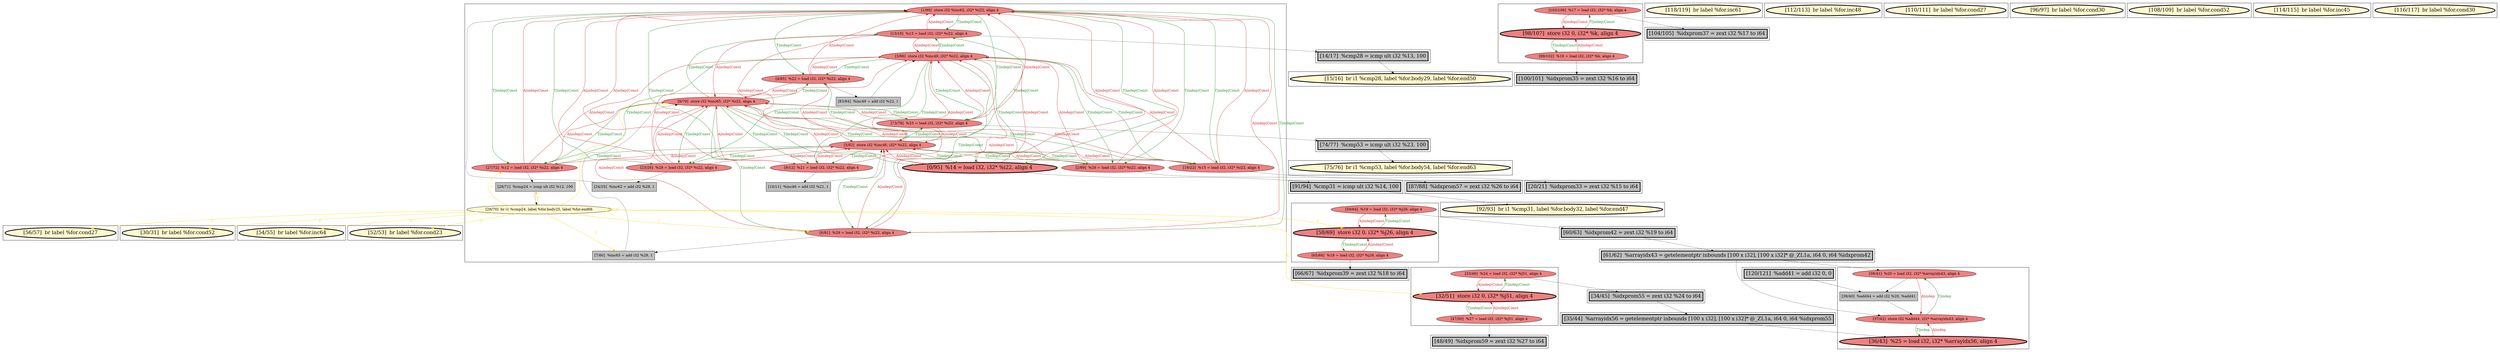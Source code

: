 
digraph G {



node1016->node1003 [style=solid,color=forestgreen,label="T|indep|Const",penwidth=1.0,fontcolor=forestgreen ]
node1003->node1015 [style=solid,color=firebrick3,label="A|indep|Const",penwidth=1.0,fontcolor=firebrick3 ]
node1015->node1004 [style=solid,color=forestgreen,label="T|indep|Const",penwidth=1.0,fontcolor=forestgreen ]
node1006->node1000 [style=solid,color=black,label="",penwidth=0.5,fontcolor=black ]
node967->node982 [style=solid,color=black,label="",penwidth=0.5,fontcolor=black ]
node994->node990 [style=solid,color=black,label="",penwidth=0.5,fontcolor=black ]
node1004->node1021 [style=solid,color=black,label="",penwidth=0.5,fontcolor=black ]
node1001->node1016 [style=solid,color=firebrick3,label="A|indep|Const",penwidth=1.0,fontcolor=firebrick3 ]
node1009->node1006 [style=solid,color=forestgreen,label="T|indep|Const",penwidth=1.0,fontcolor=forestgreen ]
node1008->node1007 [style=solid,color=forestgreen,label="T|indep|Const",penwidth=1.0,fontcolor=forestgreen ]
node1015->node1003 [style=solid,color=forestgreen,label="T|indep|Const",penwidth=1.0,fontcolor=forestgreen ]
node1025->node977 [style=solid,color=black,label="",penwidth=0.5,fontcolor=black ]
node1005->node1009 [style=solid,color=firebrick3,label="A|indep|Const",penwidth=1.0,fontcolor=firebrick3 ]
node1009->node1005 [style=solid,color=forestgreen,label="T|indep|Const",penwidth=1.0,fontcolor=forestgreen ]
node986->node989 [style=solid,color=firebrick3,label="A|indep",penwidth=1.0,fontcolor=firebrick3 ]
node1012->node1009 [style=solid,color=firebrick3,label="A|indep|Const",penwidth=1.0,fontcolor=firebrick3 ]
node1009->node1012 [style=solid,color=forestgreen,label="T|indep|Const",penwidth=1.0,fontcolor=forestgreen ]
node1005->node991 [style=solid,color=black,label="",penwidth=0.5,fontcolor=black ]
node996->node979 [style=solid,color=black,label="",penwidth=0.5,fontcolor=black ]
node1012->node1017 [style=solid,color=black,label="",penwidth=0.5,fontcolor=black ]
node1000->node1009 [style=solid,color=black,label="",penwidth=0.5,fontcolor=black ]
node1009->node1004 [style=solid,color=forestgreen,label="T|indep|Const",penwidth=1.0,fontcolor=forestgreen ]
node982->node971 [style=solid,color=black,label="",penwidth=0.5,fontcolor=black ]
node1016->node1001 [style=solid,color=forestgreen,label="T|indep|Const",penwidth=1.0,fontcolor=forestgreen ]
node995->node996 [style=solid,color=forestgreen,label="T|indep|Const",penwidth=1.0,fontcolor=forestgreen ]
node1007->node1008 [style=solid,color=firebrick3,label="A|indep|Const",penwidth=1.0,fontcolor=firebrick3 ]
node987->node989 [style=solid,color=black,label="",penwidth=0.5,fontcolor=black ]
node1014->node1013 [style=solid,color=black,label="",penwidth=0.5,fontcolor=black ]
node1013->node1014 [style=solid,color=gold,label="C",penwidth=1.0,fontcolor=gold ]
node968->node967 [style=solid,color=forestgreen,label="T|indep|Const",penwidth=1.0,fontcolor=forestgreen ]
node1007->node1015 [style=solid,color=firebrick3,label="A|indep|Const",penwidth=1.0,fontcolor=firebrick3 ]
node1016->node1006 [style=solid,color=forestgreen,label="T|indep|Const",penwidth=1.0,fontcolor=forestgreen ]
node1001->node1015 [style=solid,color=firebrick3,label="A|indep|Const",penwidth=1.0,fontcolor=firebrick3 ]
node975->node970 [style=solid,color=black,label="",penwidth=0.5,fontcolor=black ]
node1009->node1001 [style=solid,color=forestgreen,label="T|indep|Const",penwidth=1.0,fontcolor=forestgreen ]
node1001->node1009 [style=solid,color=firebrick3,label="A|indep|Const",penwidth=1.0,fontcolor=firebrick3 ]
node999->node1008 [style=solid,color=black,label="",penwidth=0.5,fontcolor=black ]
node1015->node1011 [style=solid,color=forestgreen,label="T|indep|Const",penwidth=1.0,fontcolor=forestgreen ]
node1016->node1005 [style=solid,color=forestgreen,label="T|indep|Const",penwidth=1.0,fontcolor=forestgreen ]
node1013->node1015 [style=solid,color=gold,label="C",penwidth=1.0,fontcolor=gold ]
node1009->node1010 [style=solid,color=forestgreen,label="T|indep|Const",penwidth=1.0,fontcolor=forestgreen ]
node1016->node1007 [style=solid,color=forestgreen,label="T|indep|Const",penwidth=1.0,fontcolor=forestgreen ]
node1010->node1016 [style=solid,color=firebrick3,label="A|indep|Const",penwidth=1.0,fontcolor=firebrick3 ]
node1003->node1008 [style=solid,color=firebrick3,label="A|indep|Const",penwidth=1.0,fontcolor=firebrick3 ]
node1009->node1011 [style=solid,color=forestgreen,label="T|indep|Const",penwidth=1.0,fontcolor=forestgreen ]
node1007->node1009 [style=solid,color=firebrick3,label="A|indep|Const",penwidth=1.0,fontcolor=firebrick3 ]
node1011->node1009 [style=solid,color=firebrick3,label="A|indep|Const",penwidth=1.0,fontcolor=firebrick3 ]
node1021->node1023 [style=solid,color=black,label="",penwidth=0.5,fontcolor=black ]
node1011->node1015 [style=solid,color=firebrick3,label="A|indep|Const",penwidth=1.0,fontcolor=firebrick3 ]
node1008->node1002 [style=solid,color=forestgreen,label="T|indep|Const",penwidth=1.0,fontcolor=forestgreen ]
node1013->node1017 [style=solid,color=gold,label="C",penwidth=1.0,fontcolor=gold ]
node1016->node1002 [style=solid,color=forestgreen,label="T|indep|Const",penwidth=1.0,fontcolor=forestgreen ]
node1002->node1016 [style=solid,color=firebrick3,label="A|indep|Const",penwidth=1.0,fontcolor=firebrick3 ]
node996->node995 [style=solid,color=firebrick3,label="A|indep|Const",penwidth=1.0,fontcolor=firebrick3 ]
node1015->node1006 [style=solid,color=forestgreen,label="T|indep|Const",penwidth=1.0,fontcolor=forestgreen ]
node974->node976 [style=solid,color=forestgreen,label="T|indep|Const",penwidth=1.0,fontcolor=forestgreen ]
node1008->node1004 [style=solid,color=forestgreen,label="T|indep|Const",penwidth=1.0,fontcolor=forestgreen ]
node1012->node1015 [style=solid,color=firebrick3,label="A|indep|Const",penwidth=1.0,fontcolor=firebrick3 ]
node986->node987 [style=solid,color=black,label="",penwidth=0.5,fontcolor=black ]
node1013->node968 [style=solid,color=gold,label="C",penwidth=1.0,fontcolor=gold ]
node1013->node974 [style=solid,color=gold,label="C",penwidth=1.0,fontcolor=gold ]
node1008->node1001 [style=solid,color=forestgreen,label="T|indep|Const",penwidth=1.0,fontcolor=forestgreen ]
node1008->node1012 [style=solid,color=forestgreen,label="T|indep|Const",penwidth=1.0,fontcolor=forestgreen ]
node1013->node1013 [style=solid,color=gold,label="C",penwidth=1.0,fontcolor=gold ]
node1011->node1008 [style=solid,color=firebrick3,label="A|indep|Const",penwidth=1.0,fontcolor=firebrick3 ]
node1016->node1011 [style=solid,color=forestgreen,label="T|indep|Const",penwidth=1.0,fontcolor=forestgreen ]
node1003->node1016 [style=solid,color=firebrick3,label="A|indep|Const",penwidth=1.0,fontcolor=firebrick3 ]
node1006->node1009 [style=solid,color=firebrick3,label="A|indep|Const",penwidth=1.0,fontcolor=firebrick3 ]
node1003->node966 [style=solid,color=black,label="",penwidth=0.5,fontcolor=black ]
node971->node988 [style=solid,color=black,label="",penwidth=0.5,fontcolor=black ]
node1008->node1003 [style=solid,color=forestgreen,label="T|indep|Const",penwidth=1.0,fontcolor=forestgreen ]
node1002->node1015 [style=solid,color=firebrick3,label="A|indep|Const",penwidth=1.0,fontcolor=firebrick3 ]
node1011->node1018 [style=solid,color=black,label="",penwidth=0.5,fontcolor=black ]
node1010->node1025 [style=solid,color=black,label="",penwidth=0.5,fontcolor=black ]
node1009->node1007 [style=solid,color=forestgreen,label="T|indep|Const",penwidth=1.0,fontcolor=forestgreen ]
node1001->node1024 [style=solid,color=black,label="",penwidth=0.5,fontcolor=black ]
node1013->node1022 [style=solid,color=gold,label="C",penwidth=1.0,fontcolor=gold ]
node1013->node985 [style=solid,color=gold,label="C",penwidth=1.0,fontcolor=gold ]
node1008->node1006 [style=solid,color=forestgreen,label="T|indep|Const",penwidth=1.0,fontcolor=forestgreen ]
node1010->node1008 [style=solid,color=firebrick3,label="A|indep|Const",penwidth=1.0,fontcolor=firebrick3 ]
node1013->node1019 [style=solid,color=gold,label="C",penwidth=1.0,fontcolor=gold ]
node998->node987 [style=solid,color=black,label="",penwidth=0.5,fontcolor=black ]
node1013->node1007 [style=solid,color=gold,label="C",penwidth=1.0,fontcolor=gold ]
node1015->node1002 [style=solid,color=forestgreen,label="T|indep|Const",penwidth=1.0,fontcolor=forestgreen ]
node1004->node1015 [style=solid,color=firebrick3,label="A|indep|Const",penwidth=1.0,fontcolor=firebrick3 ]
node1016->node1012 [style=solid,color=forestgreen,label="T|indep|Const",penwidth=1.0,fontcolor=forestgreen ]
node1015->node1001 [style=solid,color=forestgreen,label="T|indep|Const",penwidth=1.0,fontcolor=forestgreen ]
node969->node968 [style=solid,color=firebrick3,label="A|indep|Const",penwidth=1.0,fontcolor=firebrick3 ]
node967->node968 [style=solid,color=firebrick3,label="A|indep|Const",penwidth=1.0,fontcolor=firebrick3 ]
node1006->node1015 [style=solid,color=firebrick3,label="A|indep|Const",penwidth=1.0,fontcolor=firebrick3 ]
node1003->node1009 [style=solid,color=firebrick3,label="A|indep|Const",penwidth=1.0,fontcolor=firebrick3 ]
node1015->node1010 [style=solid,color=forestgreen,label="T|indep|Const",penwidth=1.0,fontcolor=forestgreen ]
node976->node974 [style=solid,color=firebrick3,label="A|indep|Const",penwidth=1.0,fontcolor=firebrick3 ]
node1002->node1008 [style=solid,color=firebrick3,label="A|indep|Const",penwidth=1.0,fontcolor=firebrick3 ]
node1010->node1009 [style=solid,color=firebrick3,label="A|indep|Const",penwidth=1.0,fontcolor=firebrick3 ]
node1007->node1014 [style=solid,color=black,label="",penwidth=0.5,fontcolor=black ]
node1015->node1005 [style=solid,color=forestgreen,label="T|indep|Const",penwidth=1.0,fontcolor=forestgreen ]
node1009->node1003 [style=solid,color=forestgreen,label="T|indep|Const",penwidth=1.0,fontcolor=forestgreen ]
node1012->node1016 [style=solid,color=firebrick3,label="A|indep|Const",penwidth=1.0,fontcolor=firebrick3 ]
node966->node965 [style=solid,color=black,label="",penwidth=0.5,fontcolor=black ]
node1004->node1009 [style=solid,color=firebrick3,label="A|indep|Const",penwidth=1.0,fontcolor=firebrick3 ]
node968->node969 [style=solid,color=forestgreen,label="T|indep|Const",penwidth=1.0,fontcolor=forestgreen ]
node1004->node1008 [style=solid,color=firebrick3,label="A|indep|Const",penwidth=1.0,fontcolor=firebrick3 ]
node1015->node1012 [style=solid,color=forestgreen,label="T|indep|Const",penwidth=1.0,fontcolor=forestgreen ]
node1015->node1007 [style=solid,color=forestgreen,label="T|indep|Const",penwidth=1.0,fontcolor=forestgreen ]
node1012->node1008 [style=solid,color=firebrick3,label="A|indep|Const",penwidth=1.0,fontcolor=firebrick3 ]
node989->node986 [style=solid,color=forestgreen,label="T|indep",penwidth=1.0,fontcolor=forestgreen ]
node995->node994 [style=solid,color=forestgreen,label="T|indep|Const",penwidth=1.0,fontcolor=forestgreen ]
node1001->node1008 [style=solid,color=firebrick3,label="A|indep|Const",penwidth=1.0,fontcolor=firebrick3 ]
node1006->node1008 [style=solid,color=firebrick3,label="A|indep|Const",penwidth=1.0,fontcolor=firebrick3 ]
node1016->node1010 [style=solid,color=forestgreen,label="T|indep|Const",penwidth=1.0,fontcolor=forestgreen ]
node1005->node1016 [style=solid,color=firebrick3,label="A|indep|Const",penwidth=1.0,fontcolor=firebrick3 ]
node1008->node1010 [style=solid,color=forestgreen,label="T|indep|Const",penwidth=1.0,fontcolor=forestgreen ]
node1005->node1015 [style=solid,color=firebrick3,label="A|indep|Const",penwidth=1.0,fontcolor=firebrick3 ]
node1010->node1015 [style=solid,color=firebrick3,label="A|indep|Const",penwidth=1.0,fontcolor=firebrick3 ]
node976->node973 [style=solid,color=black,label="",penwidth=0.5,fontcolor=black ]
node988->node989 [style=solid,color=firebrick3,label="A|indep",penwidth=1.0,fontcolor=firebrick3 ]
node989->node988 [style=solid,color=forestgreen,label="T|indep",penwidth=1.0,fontcolor=forestgreen ]
node1002->node999 [style=solid,color=black,label="",penwidth=0.5,fontcolor=black ]
node1008->node1005 [style=solid,color=forestgreen,label="T|indep|Const",penwidth=1.0,fontcolor=forestgreen ]
node1018->node1016 [style=solid,color=black,label="",penwidth=0.5,fontcolor=black ]
node1009->node1002 [style=solid,color=forestgreen,label="T|indep|Const",penwidth=1.0,fontcolor=forestgreen ]
node1005->node1008 [style=solid,color=firebrick3,label="A|indep|Const",penwidth=1.0,fontcolor=firebrick3 ]
node1006->node1016 [style=solid,color=firebrick3,label="A|indep|Const",penwidth=1.0,fontcolor=firebrick3 ]
node1013->node1012 [style=solid,color=gold,label="C",penwidth=1.0,fontcolor=gold ]
node1002->node1009 [style=solid,color=firebrick3,label="A|indep|Const",penwidth=1.0,fontcolor=firebrick3 ]
node978->node989 [style=solid,color=black,label="",penwidth=0.5,fontcolor=black ]
node1016->node1004 [style=solid,color=forestgreen,label="T|indep|Const",penwidth=1.0,fontcolor=forestgreen ]
node1011->node1016 [style=solid,color=firebrick3,label="A|indep|Const",penwidth=1.0,fontcolor=firebrick3 ]
node1013->node992 [style=solid,color=gold,label="C",penwidth=1.0,fontcolor=gold ]
node970->node978 [style=solid,color=black,label="",penwidth=0.5,fontcolor=black ]
node975->node974 [style=solid,color=firebrick3,label="A|indep|Const",penwidth=1.0,fontcolor=firebrick3 ]
node1008->node1011 [style=solid,color=forestgreen,label="T|indep|Const",penwidth=1.0,fontcolor=forestgreen ]
node974->node975 [style=solid,color=forestgreen,label="T|indep|Const",penwidth=1.0,fontcolor=forestgreen ]
node1017->node1015 [style=solid,color=black,label="",penwidth=0.5,fontcolor=black ]
node1007->node1016 [style=solid,color=firebrick3,label="A|indep|Const",penwidth=1.0,fontcolor=firebrick3 ]
node978->node986 [style=solid,color=black,label="",penwidth=0.5,fontcolor=black ]
node994->node995 [style=solid,color=firebrick3,label="A|indep|Const",penwidth=1.0,fontcolor=firebrick3 ]
node969->node972 [style=solid,color=black,label="",penwidth=0.5,fontcolor=black ]
node1004->node1016 [style=solid,color=firebrick3,label="A|indep|Const",penwidth=1.0,fontcolor=firebrick3 ]


subgraph cluster27 {


node1020 [penwidth=3.0,fontsize=20,fillcolor=lemonchiffon,label="[118/119]  br label %for.inc61",shape=ellipse,style=filled ]



}

subgraph cluster28 {


node1021 [penwidth=3.0,fontsize=20,fillcolor=grey,label="[91/94]  %cmp31 = icmp ult i32 %14, 100",shape=rectangle,style=filled ]



}

subgraph cluster26 {


node1019 [penwidth=3.0,fontsize=20,fillcolor=lemonchiffon,label="[54/55]  br label %for.inc64",shape=ellipse,style=filled ]



}

subgraph cluster29 {


node1022 [penwidth=3.0,fontsize=20,fillcolor=lemonchiffon,label="[56/57]  br label %for.cond27",shape=ellipse,style=filled ]



}

subgraph cluster25 {


node1018 [fillcolor=grey,label="[24/25]  %inc62 = add i32 %28, 1",shape=rectangle,style=filled ]
node1017 [fillcolor=grey,label="[7/80]  %inc65 = add i32 %29, 1",shape=rectangle,style=filled ]
node1015 [fillcolor=lightcoral,label="[8/79]  store i32 %inc65, i32* %i22, align 4",shape=ellipse,style=filled ]
node1002 [fillcolor=lightcoral,label="[4/85]  %22 = load i32, i32* %i22, align 4",shape=ellipse,style=filled ]
node1009 [fillcolor=lightcoral,label="[5/82]  store i32 %inc46, i32* %i22, align 4",shape=ellipse,style=filled ]
node1001 [fillcolor=lightcoral,label="[2/89]  %26 = load i32, i32* %i22, align 4",shape=ellipse,style=filled ]
node1003 [fillcolor=lightcoral,label="[13/18]  %13 = load i32, i32* %i22, align 4",shape=ellipse,style=filled ]
node999 [fillcolor=grey,label="[83/84]  %inc49 = add i32 %22, 1",shape=rectangle,style=filled ]
node1000 [fillcolor=grey,label="[10/11]  %inc46 = add i32 %21, 1",shape=rectangle,style=filled ]
node1004 [penwidth=3.0,fontsize=20,fillcolor=lightcoral,label="[0/95]  %14 = load i32, i32* %i22, align 4",shape=ellipse,style=filled ]
node1013 [fillcolor=lemonchiffon,label="[29/70]  br i1 %cmp24, label %for.body25, label %for.end66",shape=ellipse,style=filled ]
node1005 [fillcolor=lightcoral,label="[19/22]  %15 = load i32, i32* %i22, align 4",shape=ellipse,style=filled ]
node1010 [fillcolor=lightcoral,label="[73/78]  %23 = load i32, i32* %i22, align 4",shape=ellipse,style=filled ]
node1016 [fillcolor=lightcoral,label="[1/90]  store i32 %inc62, i32* %i22, align 4",shape=ellipse,style=filled ]
node1014 [fillcolor=grey,label="[28/71]  %cmp24 = icmp ult i32 %12, 100",shape=rectangle,style=filled ]
node1006 [fillcolor=lightcoral,label="[9/12]  %21 = load i32, i32* %i22, align 4",shape=ellipse,style=filled ]
node1007 [fillcolor=lightcoral,label="[27/72]  %12 = load i32, i32* %i22, align 4",shape=ellipse,style=filled ]
node1011 [fillcolor=lightcoral,label="[23/26]  %28 = load i32, i32* %i22, align 4",shape=ellipse,style=filled ]
node1008 [fillcolor=lightcoral,label="[3/86]  store i32 %inc49, i32* %i22, align 4",shape=ellipse,style=filled ]
node1012 [fillcolor=lightcoral,label="[6/81]  %29 = load i32, i32* %i22, align 4",shape=ellipse,style=filled ]



}

subgraph cluster24 {


node998 [penwidth=3.0,fontsize=20,fillcolor=grey,label="[120/121]  %add41 = add i32 0, 0",shape=rectangle,style=filled ]



}

subgraph cluster22 {


node996 [fillcolor=lightcoral,label="[99/102]  %16 = load i32, i32* %k, align 4",shape=ellipse,style=filled ]
node994 [fillcolor=lightcoral,label="[103/106]  %17 = load i32, i32* %k, align 4",shape=ellipse,style=filled ]
node995 [penwidth=3.0,fontsize=20,fillcolor=lightcoral,label="[98/107]  store i32 0, i32* %k, align 4",shape=ellipse,style=filled ]



}

subgraph cluster20 {


node992 [penwidth=3.0,fontsize=20,fillcolor=lemonchiffon,label="[52/53]  br label %for.cond23",shape=ellipse,style=filled ]



}

subgraph cluster18 {


node990 [penwidth=3.0,fontsize=20,fillcolor=grey,label="[104/105]  %idxprom37 = zext i32 %17 to i64",shape=rectangle,style=filled ]



}

subgraph cluster16 {


node985 [penwidth=3.0,fontsize=20,fillcolor=lemonchiffon,label="[30/31]  br label %for.cond52",shape=ellipse,style=filled ]



}

subgraph cluster17 {


node989 [fillcolor=lightcoral,label="[37/42]  store i32 %add44, i32* %arrayidx43, align 4",shape=ellipse,style=filled ]
node988 [penwidth=3.0,fontsize=20,fillcolor=lightcoral,label="[36/43]  %25 = load i32, i32* %arrayidx56, align 4",shape=ellipse,style=filled ]
node986 [fillcolor=lightcoral,label="[38/41]  %20 = load i32, i32* %arrayidx43, align 4",shape=ellipse,style=filled ]
node987 [fillcolor=grey,label="[39/40]  %add44 = add i32 %20, %add41",shape=rectangle,style=filled ]



}

subgraph cluster4 {


node971 [penwidth=3.0,fontsize=20,fillcolor=grey,label="[35/44]  %arrayidx56 = getelementptr inbounds [100 x i32], [100 x i32]* @_ZL1a, i64 0, i64 %idxprom55",shape=rectangle,style=filled ]



}

subgraph cluster3 {


node970 [penwidth=3.0,fontsize=20,fillcolor=grey,label="[60/63]  %idxprom42 = zext i32 %19 to i64",shape=rectangle,style=filled ]



}

subgraph cluster2 {


node969 [fillcolor=lightcoral,label="[47/50]  %27 = load i32, i32* %j51, align 4",shape=ellipse,style=filled ]
node967 [fillcolor=lightcoral,label="[33/46]  %24 = load i32, i32* %j51, align 4",shape=ellipse,style=filled ]
node968 [penwidth=3.0,fontsize=20,fillcolor=lightcoral,label="[32/51]  store i32 0, i32* %j51, align 4",shape=ellipse,style=filled ]



}

subgraph cluster1 {


node966 [penwidth=3.0,fontsize=20,fillcolor=grey,label="[14/17]  %cmp28 = icmp ult i32 %13, 100",shape=rectangle,style=filled ]



}

subgraph cluster12 {


node981 [penwidth=3.0,fontsize=20,fillcolor=lemonchiffon,label="[112/113]  br label %for.inc48",shape=ellipse,style=filled ]



}

subgraph cluster32 {


node1025 [penwidth=3.0,fontsize=20,fillcolor=grey,label="[74/77]  %cmp53 = icmp ult i32 %23, 100",shape=rectangle,style=filled ]



}

subgraph cluster5 {


node972 [penwidth=3.0,fontsize=20,fillcolor=grey,label="[48/49]  %idxprom59 = zext i32 %27 to i64",shape=rectangle,style=filled ]



}

subgraph cluster0 {


node965 [penwidth=3.0,fontsize=20,fillcolor=lemonchiffon,label="[15/16]  br i1 %cmp28, label %for.body29, label %for.end50",shape=ellipse,style=filled ]



}

subgraph cluster31 {


node1024 [penwidth=3.0,fontsize=20,fillcolor=grey,label="[87/88]  %idxprom57 = zext i32 %26 to i64",shape=rectangle,style=filled ]



}

subgraph cluster30 {


node1023 [penwidth=3.0,fontsize=20,fillcolor=lemonchiffon,label="[92/93]  br i1 %cmp31, label %for.body32, label %for.end47",shape=ellipse,style=filled ]



}

subgraph cluster6 {


node973 [penwidth=3.0,fontsize=20,fillcolor=grey,label="[66/67]  %idxprom39 = zext i32 %18 to i64",shape=rectangle,style=filled ]



}

subgraph cluster14 {


node983 [penwidth=3.0,fontsize=20,fillcolor=lemonchiffon,label="[110/111]  br label %for.cond27",shape=ellipse,style=filled ]



}

subgraph cluster7 {


node976 [fillcolor=lightcoral,label="[65/68]  %18 = load i32, i32* %j26, align 4",shape=ellipse,style=filled ]
node974 [penwidth=3.0,fontsize=20,fillcolor=lightcoral,label="[58/69]  store i32 0, i32* %j26, align 4",shape=ellipse,style=filled ]
node975 [fillcolor=lightcoral,label="[59/64]  %19 = load i32, i32* %j26, align 4",shape=ellipse,style=filled ]



}

subgraph cluster23 {


node997 [penwidth=3.0,fontsize=20,fillcolor=lemonchiffon,label="[96/97]  br label %for.cond30",shape=ellipse,style=filled ]



}

subgraph cluster8 {


node977 [penwidth=3.0,fontsize=20,fillcolor=lemonchiffon,label="[75/76]  br i1 %cmp53, label %for.body54, label %for.end63",shape=ellipse,style=filled ]



}

subgraph cluster21 {


node993 [penwidth=3.0,fontsize=20,fillcolor=lemonchiffon,label="[108/109]  br label %for.cond52",shape=ellipse,style=filled ]



}

subgraph cluster9 {


node978 [penwidth=3.0,fontsize=20,fillcolor=grey,label="[61/62]  %arrayidx43 = getelementptr inbounds [100 x i32], [100 x i32]* @_ZL1a, i64 0, i64 %idxprom42",shape=rectangle,style=filled ]



}

subgraph cluster19 {


node991 [penwidth=3.0,fontsize=20,fillcolor=grey,label="[20/21]  %idxprom33 = zext i32 %15 to i64",shape=rectangle,style=filled ]



}

subgraph cluster10 {


node979 [penwidth=3.0,fontsize=20,fillcolor=grey,label="[100/101]  %idxprom35 = zext i32 %16 to i64",shape=rectangle,style=filled ]



}

subgraph cluster11 {


node980 [penwidth=3.0,fontsize=20,fillcolor=lemonchiffon,label="[114/115]  br label %for.inc45",shape=ellipse,style=filled ]



}

subgraph cluster13 {


node982 [penwidth=3.0,fontsize=20,fillcolor=grey,label="[34/45]  %idxprom55 = zext i32 %24 to i64",shape=rectangle,style=filled ]



}

subgraph cluster15 {


node984 [penwidth=3.0,fontsize=20,fillcolor=lemonchiffon,label="[116/117]  br label %for.cond30",shape=ellipse,style=filled ]



}

}
